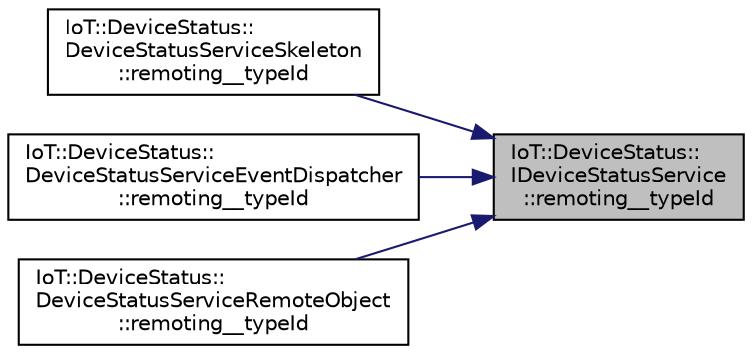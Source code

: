 digraph "IoT::DeviceStatus::IDeviceStatusService::remoting__typeId"
{
 // LATEX_PDF_SIZE
  edge [fontname="Helvetica",fontsize="10",labelfontname="Helvetica",labelfontsize="10"];
  node [fontname="Helvetica",fontsize="10",shape=record];
  rankdir="RL";
  Node1 [label="IoT::DeviceStatus::\lIDeviceStatusService\l::remoting__typeId",height=0.2,width=0.4,color="black", fillcolor="grey75", style="filled", fontcolor="black",tooltip=" "];
  Node1 -> Node2 [dir="back",color="midnightblue",fontsize="10",style="solid"];
  Node2 [label="IoT::DeviceStatus::\lDeviceStatusServiceSkeleton\l::remoting__typeId",height=0.2,width=0.4,color="black", fillcolor="white", style="filled",URL="$classIoT_1_1DeviceStatus_1_1DeviceStatusServiceSkeleton.html#a28cb473a5a10771a7e9991521c032719",tooltip="Destroys a DeviceStatusServiceSkeleton."];
  Node1 -> Node3 [dir="back",color="midnightblue",fontsize="10",style="solid"];
  Node3 [label="IoT::DeviceStatus::\lDeviceStatusServiceEventDispatcher\l::remoting__typeId",height=0.2,width=0.4,color="black", fillcolor="white", style="filled",URL="$classIoT_1_1DeviceStatus_1_1DeviceStatusServiceEventDispatcher.html#a2d9d77892489d5c2dbe9e2fe077a4886",tooltip=" "];
  Node1 -> Node4 [dir="back",color="midnightblue",fontsize="10",style="solid"];
  Node4 [label="IoT::DeviceStatus::\lDeviceStatusServiceRemoteObject\l::remoting__typeId",height=0.2,width=0.4,color="black", fillcolor="white", style="filled",URL="$classIoT_1_1DeviceStatus_1_1DeviceStatusServiceRemoteObject.html#ac4c2987aa6464870617e47b7aa56b652",tooltip="Returns the object's URI."];
}
